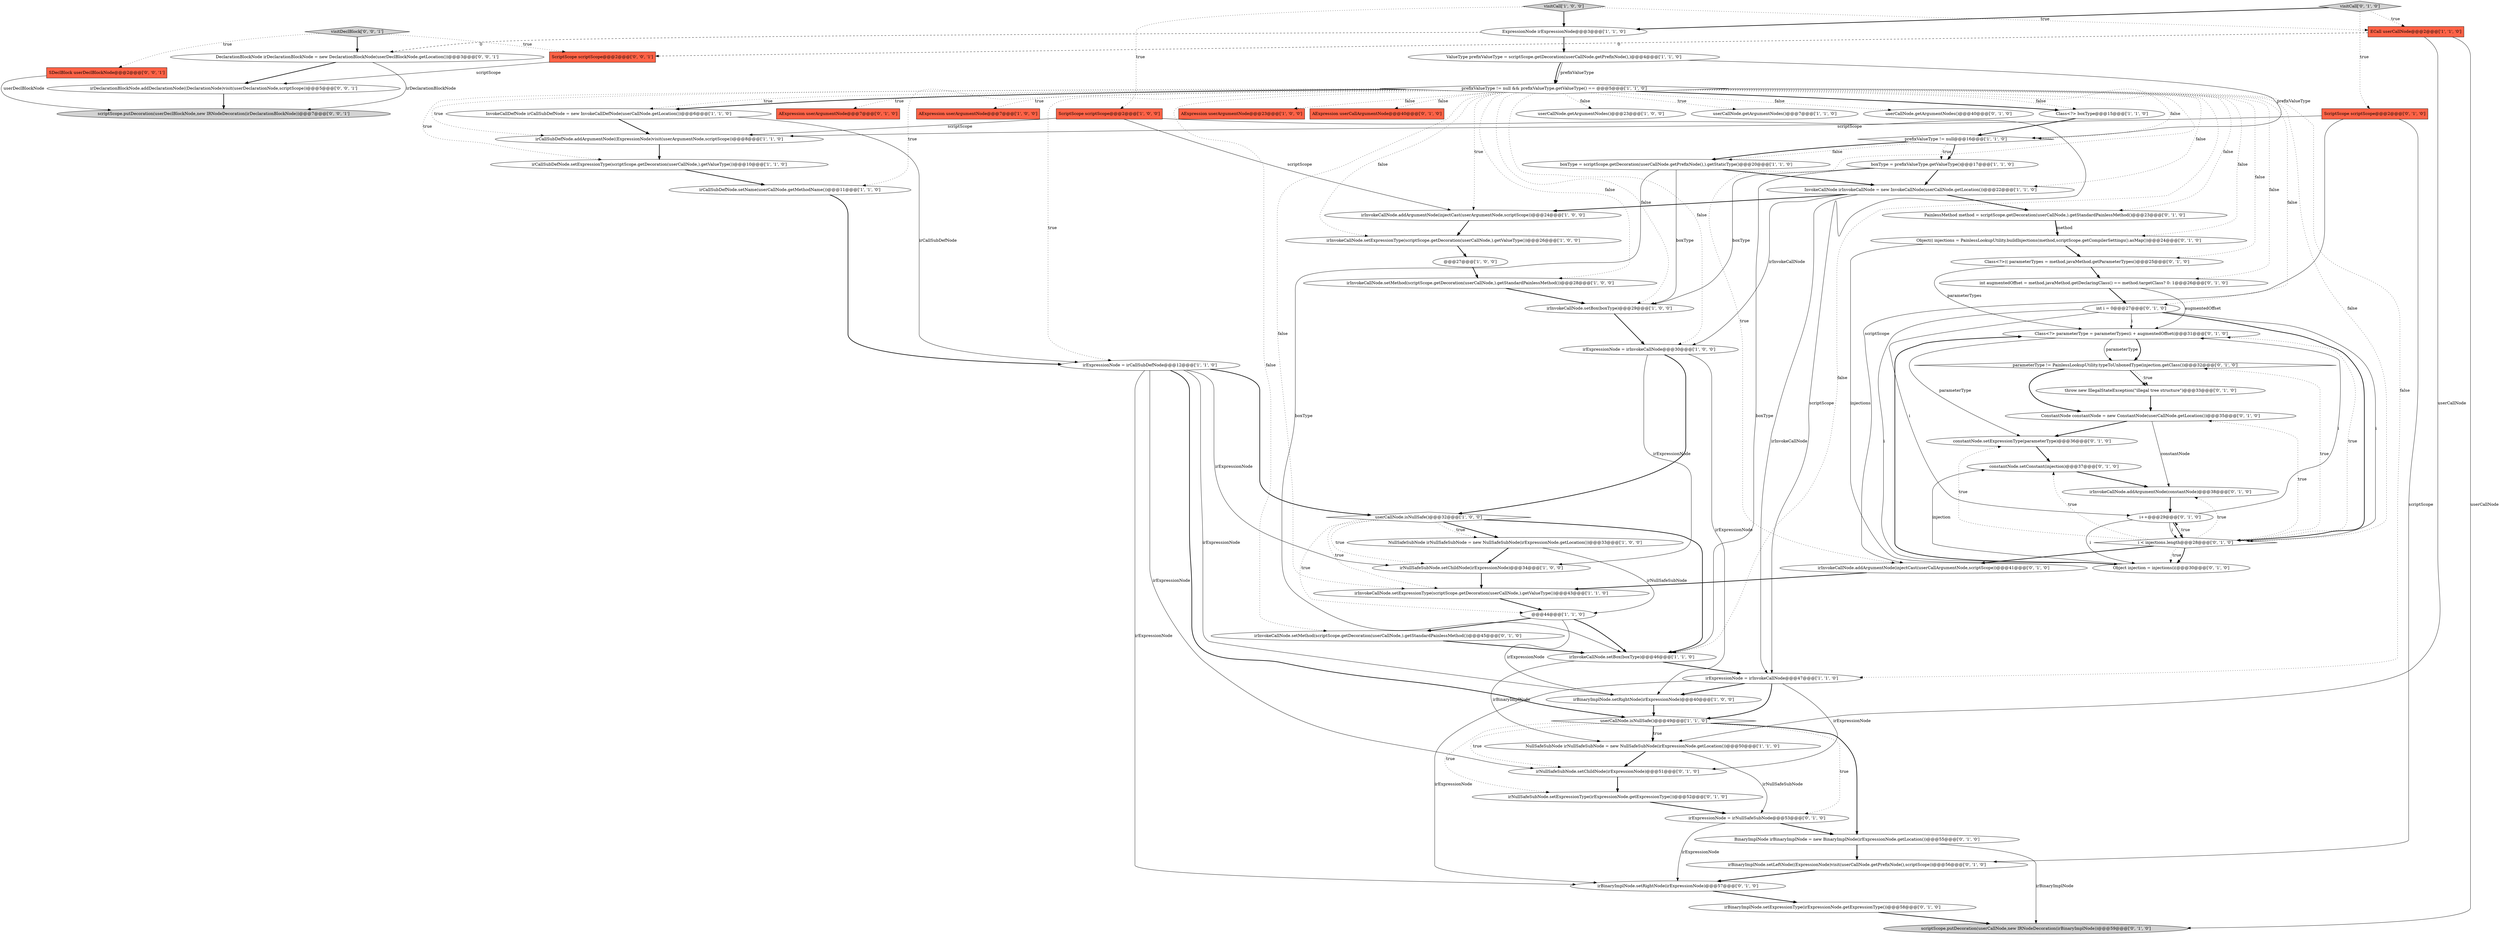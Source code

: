 digraph {
21 [style = filled, label = "irExpressionNode = irCallSubDefNode@@@12@@@['1', '1', '0']", fillcolor = white, shape = ellipse image = "AAA0AAABBB1BBB"];
67 [style = filled, label = "SDeclBlock userDeclBlockNode@@@2@@@['0', '0', '1']", fillcolor = tomato, shape = box image = "AAA0AAABBB3BBB"];
2 [style = filled, label = "userCallNode.getArgumentNodes()@@@23@@@['1', '0', '0']", fillcolor = white, shape = ellipse image = "AAA0AAABBB1BBB"];
27 [style = filled, label = "userCallNode.getArgumentNodes()@@@7@@@['1', '1', '0']", fillcolor = white, shape = ellipse image = "AAA0AAABBB1BBB"];
61 [style = filled, label = "userCallNode.getArgumentNodes()@@@40@@@['0', '1', '0']", fillcolor = white, shape = ellipse image = "AAA1AAABBB2BBB"];
69 [style = filled, label = "visitDeclBlock['0', '0', '1']", fillcolor = lightgray, shape = diamond image = "AAA0AAABBB3BBB"];
30 [style = filled, label = "ExpressionNode irExpressionNode@@@3@@@['1', '1', '0']", fillcolor = white, shape = ellipse image = "AAA0AAABBB1BBB"];
42 [style = filled, label = "irBinaryImplNode.setRightNode(irExpressionNode)@@@57@@@['0', '1', '0']", fillcolor = white, shape = ellipse image = "AAA0AAABBB2BBB"];
44 [style = filled, label = "irBinaryImplNode.setLeftNode((ExpressionNode)visit(userCallNode.getPrefixNode(),scriptScope))@@@56@@@['0', '1', '0']", fillcolor = white, shape = ellipse image = "AAA0AAABBB2BBB"];
6 [style = filled, label = "ScriptScope scriptScope@@@2@@@['1', '0', '0']", fillcolor = tomato, shape = box image = "AAA0AAABBB1BBB"];
34 [style = filled, label = "irInvokeCallNode.setBox(boxType)@@@29@@@['1', '0', '0']", fillcolor = white, shape = ellipse image = "AAA0AAABBB1BBB"];
5 [style = filled, label = "irNullSafeSubNode.setChildNode(irExpressionNode)@@@34@@@['1', '0', '0']", fillcolor = white, shape = ellipse image = "AAA0AAABBB1BBB"];
23 [style = filled, label = "userCallNode.isNullSafe()@@@32@@@['1', '0', '0']", fillcolor = white, shape = diamond image = "AAA0AAABBB1BBB"];
26 [style = filled, label = "irExpressionNode = irInvokeCallNode@@@30@@@['1', '0', '0']", fillcolor = white, shape = ellipse image = "AAA0AAABBB1BBB"];
48 [style = filled, label = "ScriptScope scriptScope@@@2@@@['0', '1', '0']", fillcolor = tomato, shape = box image = "AAA0AAABBB2BBB"];
1 [style = filled, label = "boxType = prefixValueType.getValueType()@@@17@@@['1', '1', '0']", fillcolor = white, shape = ellipse image = "AAA0AAABBB1BBB"];
55 [style = filled, label = "Object injection = injections(i(@@@30@@@['0', '1', '0']", fillcolor = white, shape = ellipse image = "AAA1AAABBB2BBB"];
36 [style = filled, label = "Class<?>(( parameterTypes = method.javaMethod.getParameterTypes()@@@25@@@['0', '1', '0']", fillcolor = white, shape = ellipse image = "AAA1AAABBB2BBB"];
53 [style = filled, label = "visitCall['0', '1', '0']", fillcolor = lightgray, shape = diamond image = "AAA0AAABBB2BBB"];
62 [style = filled, label = "irNullSafeSubNode.setChildNode(irExpressionNode)@@@51@@@['0', '1', '0']", fillcolor = white, shape = ellipse image = "AAA0AAABBB2BBB"];
12 [style = filled, label = "InvokeCallNode irInvokeCallNode = new InvokeCallNode(userCallNode.getLocation())@@@22@@@['1', '1', '0']", fillcolor = white, shape = ellipse image = "AAA0AAABBB1BBB"];
38 [style = filled, label = "constantNode.setConstant(injection)@@@37@@@['0', '1', '0']", fillcolor = white, shape = ellipse image = "AAA1AAABBB2BBB"];
54 [style = filled, label = "irInvokeCallNode.addArgumentNode(injectCast(userCallArgumentNode,scriptScope))@@@41@@@['0', '1', '0']", fillcolor = white, shape = ellipse image = "AAA1AAABBB2BBB"];
31 [style = filled, label = "Class<?> boxType@@@15@@@['1', '1', '0']", fillcolor = white, shape = ellipse image = "AAA0AAABBB1BBB"];
66 [style = filled, label = "scriptScope.putDecoration(userDeclBlockNode,new IRNodeDecoration(irDeclarationBlockNode))@@@7@@@['0', '0', '1']", fillcolor = lightgray, shape = ellipse image = "AAA0AAABBB3BBB"];
25 [style = filled, label = "userCallNode.isNullSafe()@@@49@@@['1', '1', '0']", fillcolor = white, shape = diamond image = "AAA0AAABBB1BBB"];
57 [style = filled, label = "int augmentedOffset = method.javaMethod.getDeclaringClass() == method.targetClass? 0: 1@@@26@@@['0', '1', '0']", fillcolor = white, shape = ellipse image = "AAA1AAABBB2BBB"];
37 [style = filled, label = "i++@@@29@@@['0', '1', '0']", fillcolor = white, shape = ellipse image = "AAA1AAABBB2BBB"];
70 [style = filled, label = "irDeclarationBlockNode.addDeclarationNode((DeclarationNode)visit(userDeclarationNode,scriptScope))@@@5@@@['0', '0', '1']", fillcolor = white, shape = ellipse image = "AAA0AAABBB3BBB"];
0 [style = filled, label = "boxType = scriptScope.getDecoration(userCallNode.getPrefixNode(),).getStaticType()@@@20@@@['1', '1', '0']", fillcolor = white, shape = ellipse image = "AAA0AAABBB1BBB"];
58 [style = filled, label = "ConstantNode constantNode = new ConstantNode(userCallNode.getLocation())@@@35@@@['0', '1', '0']", fillcolor = white, shape = ellipse image = "AAA1AAABBB2BBB"];
40 [style = filled, label = "throw new IllegalStateException(\"illegal tree structure\")@@@33@@@['0', '1', '0']", fillcolor = white, shape = ellipse image = "AAA1AAABBB2BBB"];
49 [style = filled, label = "scriptScope.putDecoration(userCallNode,new IRNodeDecoration(irBinaryImplNode))@@@59@@@['0', '1', '0']", fillcolor = lightgray, shape = ellipse image = "AAA0AAABBB2BBB"];
15 [style = filled, label = "irCallSubDefNode.addArgumentNode((ExpressionNode)visit(userArgumentNode,scriptScope))@@@8@@@['1', '1', '0']", fillcolor = white, shape = ellipse image = "AAA0AAABBB1BBB"];
8 [style = filled, label = "NullSafeSubNode irNullSafeSubNode = new NullSafeSubNode(irExpressionNode.getLocation())@@@50@@@['1', '1', '0']", fillcolor = white, shape = ellipse image = "AAA0AAABBB1BBB"];
35 [style = filled, label = "irBinaryImplNode.setRightNode(irExpressionNode)@@@40@@@['1', '0', '0']", fillcolor = white, shape = ellipse image = "AAA0AAABBB1BBB"];
45 [style = filled, label = "AExpression userArgumentNode@@@7@@@['0', '1', '0']", fillcolor = tomato, shape = box image = "AAA0AAABBB2BBB"];
22 [style = filled, label = "irInvokeCallNode.setExpressionType(scriptScope.getDecoration(userCallNode,).getValueType())@@@26@@@['1', '0', '0']", fillcolor = white, shape = ellipse image = "AAA0AAABBB1BBB"];
20 [style = filled, label = "AExpression userArgumentNode@@@7@@@['1', '0', '0']", fillcolor = tomato, shape = box image = "AAA0AAABBB1BBB"];
43 [style = filled, label = "irExpressionNode = irNullSafeSubNode@@@53@@@['0', '1', '0']", fillcolor = white, shape = ellipse image = "AAA0AAABBB2BBB"];
50 [style = filled, label = "irBinaryImplNode.setExpressionType(irExpressionNode.getExpressionType())@@@58@@@['0', '1', '0']", fillcolor = white, shape = ellipse image = "AAA0AAABBB2BBB"];
11 [style = filled, label = "prefixValueType != null@@@16@@@['1', '1', '0']", fillcolor = white, shape = diamond image = "AAA0AAABBB1BBB"];
52 [style = filled, label = "Class<?> parameterType = parameterTypes(i + augmentedOffset(@@@31@@@['0', '1', '0']", fillcolor = white, shape = ellipse image = "AAA1AAABBB2BBB"];
63 [style = filled, label = "int i = 0@@@27@@@['0', '1', '0']", fillcolor = white, shape = ellipse image = "AAA1AAABBB2BBB"];
14 [style = filled, label = "irInvokeCallNode.setExpressionType(scriptScope.getDecoration(userCallNode,).getValueType())@@@43@@@['1', '1', '0']", fillcolor = white, shape = ellipse image = "AAA0AAABBB1BBB"];
59 [style = filled, label = "i < injections.length@@@28@@@['0', '1', '0']", fillcolor = white, shape = diamond image = "AAA1AAABBB2BBB"];
19 [style = filled, label = "visitCall['1', '0', '0']", fillcolor = lightgray, shape = diamond image = "AAA0AAABBB1BBB"];
9 [style = filled, label = "NullSafeSubNode irNullSafeSubNode = new NullSafeSubNode(irExpressionNode.getLocation())@@@33@@@['1', '0', '0']", fillcolor = white, shape = ellipse image = "AAA0AAABBB1BBB"];
24 [style = filled, label = "irCallSubDefNode.setName(userCallNode.getMethodName())@@@11@@@['1', '1', '0']", fillcolor = white, shape = ellipse image = "AAA0AAABBB1BBB"];
41 [style = filled, label = "BinaryImplNode irBinaryImplNode = new BinaryImplNode(irExpressionNode.getLocation())@@@55@@@['0', '1', '0']", fillcolor = white, shape = ellipse image = "AAA0AAABBB2BBB"];
68 [style = filled, label = "ScriptScope scriptScope@@@2@@@['0', '0', '1']", fillcolor = tomato, shape = box image = "AAA0AAABBB3BBB"];
65 [style = filled, label = "irInvokeCallNode.setMethod(scriptScope.getDecoration(userCallNode,).getStandardPainlessMethod())@@@45@@@['0', '1', '0']", fillcolor = white, shape = ellipse image = "AAA0AAABBB2BBB"];
16 [style = filled, label = "AExpression userArgumentNode@@@23@@@['1', '0', '0']", fillcolor = tomato, shape = box image = "AAA0AAABBB1BBB"];
7 [style = filled, label = "ValueType prefixValueType = scriptScope.getDecoration(userCallNode.getPrefixNode(),)@@@4@@@['1', '1', '0']", fillcolor = white, shape = ellipse image = "AAA0AAABBB1BBB"];
46 [style = filled, label = "AExpression userCallArgumentNode@@@40@@@['0', '1', '0']", fillcolor = tomato, shape = box image = "AAA0AAABBB2BBB"];
4 [style = filled, label = "@@@44@@@['1', '1', '0']", fillcolor = white, shape = ellipse image = "AAA0AAABBB1BBB"];
29 [style = filled, label = "prefixValueType != null && prefixValueType.getValueType() == @@@5@@@['1', '1', '0']", fillcolor = white, shape = diamond image = "AAA0AAABBB1BBB"];
28 [style = filled, label = "irInvokeCallNode.setBox(boxType)@@@46@@@['1', '1', '0']", fillcolor = white, shape = ellipse image = "AAA0AAABBB1BBB"];
32 [style = filled, label = "ECall userCallNode@@@2@@@['1', '1', '0']", fillcolor = tomato, shape = box image = "AAA0AAABBB1BBB"];
47 [style = filled, label = "parameterType != PainlessLookupUtility.typeToUnboxedType(injection.getClass())@@@32@@@['0', '1', '0']", fillcolor = white, shape = diamond image = "AAA1AAABBB2BBB"];
71 [style = filled, label = "DeclarationBlockNode irDeclarationBlockNode = new DeclarationBlockNode(userDeclBlockNode.getLocation())@@@3@@@['0', '0', '1']", fillcolor = white, shape = ellipse image = "AAA0AAABBB3BBB"];
39 [style = filled, label = "constantNode.setExpressionType(parameterType)@@@36@@@['0', '1', '0']", fillcolor = white, shape = ellipse image = "AAA1AAABBB2BBB"];
64 [style = filled, label = "irNullSafeSubNode.setExpressionType(irExpressionNode.getExpressionType())@@@52@@@['0', '1', '0']", fillcolor = white, shape = ellipse image = "AAA0AAABBB2BBB"];
10 [style = filled, label = "InvokeCallDefNode irCallSubDefNode = new InvokeCallDefNode(userCallNode.getLocation())@@@6@@@['1', '1', '0']", fillcolor = white, shape = ellipse image = "AAA0AAABBB1BBB"];
51 [style = filled, label = "Object(( injections = PainlessLookupUtility.buildInjections(method,scriptScope.getCompilerSettings().asMap())@@@24@@@['0', '1', '0']", fillcolor = white, shape = ellipse image = "AAA0AAABBB2BBB"];
13 [style = filled, label = "@@@27@@@['1', '0', '0']", fillcolor = white, shape = ellipse image = "AAA0AAABBB1BBB"];
17 [style = filled, label = "irInvokeCallNode.setMethod(scriptScope.getDecoration(userCallNode,).getStandardPainlessMethod())@@@28@@@['1', '0', '0']", fillcolor = white, shape = ellipse image = "AAA0AAABBB1BBB"];
56 [style = filled, label = "PainlessMethod method = scriptScope.getDecoration(userCallNode,).getStandardPainlessMethod()@@@23@@@['0', '1', '0']", fillcolor = white, shape = ellipse image = "AAA0AAABBB2BBB"];
3 [style = filled, label = "irCallSubDefNode.setExpressionType(scriptScope.getDecoration(userCallNode,).getValueType())@@@10@@@['1', '1', '0']", fillcolor = white, shape = ellipse image = "AAA0AAABBB1BBB"];
18 [style = filled, label = "irExpressionNode = irInvokeCallNode@@@47@@@['1', '1', '0']", fillcolor = white, shape = ellipse image = "AAA0AAABBB1BBB"];
60 [style = filled, label = "irInvokeCallNode.addArgumentNode(constantNode)@@@38@@@['0', '1', '0']", fillcolor = white, shape = ellipse image = "AAA1AAABBB2BBB"];
33 [style = filled, label = "irInvokeCallNode.addArgumentNode(injectCast(userArgumentNode,scriptScope))@@@24@@@['1', '0', '0']", fillcolor = white, shape = ellipse image = "AAA0AAABBB1BBB"];
24->21 [style = bold, label=""];
6->15 [style = solid, label="scriptScope"];
26->5 [style = solid, label="irExpressionNode"];
12->33 [style = bold, label=""];
23->9 [style = bold, label=""];
3->24 [style = bold, label=""];
5->14 [style = bold, label=""];
7->29 [style = solid, label="prefixValueType"];
48->15 [style = solid, label="scriptScope"];
29->63 [style = dotted, label="false"];
25->43 [style = dotted, label="true"];
59->47 [style = dotted, label="true"];
44->42 [style = bold, label=""];
29->61 [style = dotted, label="false"];
41->49 [style = solid, label="irBinaryImplNode"];
29->10 [style = dotted, label="true"];
59->55 [style = dotted, label="true"];
59->37 [style = dotted, label="true"];
37->59 [style = solid, label="i"];
48->44 [style = solid, label="scriptScope"];
0->28 [style = solid, label="boxType"];
8->62 [style = bold, label=""];
51->36 [style = bold, label=""];
29->22 [style = dotted, label="false"];
42->50 [style = bold, label=""];
59->52 [style = dotted, label="true"];
58->39 [style = bold, label=""];
19->32 [style = dotted, label="true"];
29->11 [style = dotted, label="false"];
43->41 [style = bold, label=""];
21->25 [style = bold, label=""];
9->4 [style = solid, label="irNullSafeSubNode"];
12->18 [style = solid, label="irInvokeCallNode"];
59->58 [style = dotted, label="true"];
10->21 [style = solid, label="irCallSubDefNode"];
29->34 [style = dotted, label="false"];
30->7 [style = bold, label=""];
11->1 [style = dotted, label="true"];
7->29 [style = bold, label=""];
69->71 [style = bold, label=""];
28->18 [style = bold, label=""];
38->60 [style = bold, label=""];
53->48 [style = dotted, label="true"];
26->23 [style = bold, label=""];
10->15 [style = bold, label=""];
25->41 [style = bold, label=""];
29->59 [style = dotted, label="false"];
34->26 [style = bold, label=""];
54->14 [style = bold, label=""];
22->13 [style = bold, label=""];
64->43 [style = bold, label=""];
71->70 [style = bold, label=""];
69->67 [style = dotted, label="true"];
25->62 [style = dotted, label="true"];
25->64 [style = dotted, label="true"];
71->66 [style = solid, label="irDeclarationBlockNode"];
11->0 [style = dotted, label="false"];
52->39 [style = solid, label="parameterType"];
29->2 [style = dotted, label="false"];
18->42 [style = solid, label="irExpressionNode"];
21->35 [style = solid, label="irExpressionNode"];
41->44 [style = bold, label=""];
1->12 [style = bold, label=""];
70->66 [style = bold, label=""];
59->38 [style = dotted, label="true"];
56->51 [style = solid, label="method"];
32->8 [style = solid, label="userCallNode"];
53->32 [style = dotted, label="true"];
21->62 [style = solid, label="irExpressionNode"];
29->18 [style = dotted, label="false"];
37->55 [style = solid, label="i"];
47->40 [style = bold, label=""];
29->51 [style = dotted, label="false"];
0->12 [style = bold, label=""];
7->11 [style = solid, label="prefixValueType"];
18->62 [style = solid, label="irExpressionNode"];
26->35 [style = solid, label="irExpressionNode"];
8->43 [style = solid, label="irNullSafeSubNode"];
53->30 [style = bold, label=""];
29->45 [style = dotted, label="true"];
29->14 [style = dotted, label="false"];
15->3 [style = bold, label=""];
29->10 [style = bold, label=""];
29->31 [style = dotted, label="false"];
32->49 [style = solid, label="userCallNode"];
35->25 [style = bold, label=""];
40->58 [style = bold, label=""];
55->52 [style = bold, label=""];
57->52 [style = solid, label="augmentedOffset"];
29->20 [style = dotted, label="true"];
32->68 [style = dashed, label="0"];
57->63 [style = bold, label=""];
6->18 [style = solid, label="scriptScope"];
37->52 [style = solid, label="i"];
36->57 [style = bold, label=""];
29->24 [style = dotted, label="true"];
28->8 [style = solid, label="irBinaryImplNode"];
56->51 [style = bold, label=""];
31->11 [style = bold, label=""];
29->28 [style = dotted, label="false"];
0->34 [style = solid, label="boxType"];
29->56 [style = dotted, label="false"];
13->17 [style = bold, label=""];
59->60 [style = dotted, label="true"];
11->0 [style = bold, label=""];
4->65 [style = bold, label=""];
23->5 [style = dotted, label="true"];
63->55 [style = solid, label="i"];
23->14 [style = dotted, label="true"];
59->54 [style = bold, label=""];
29->54 [style = dotted, label="true"];
47->40 [style = dotted, label="true"];
63->59 [style = bold, label=""];
4->35 [style = solid, label="irExpressionNode"];
36->52 [style = solid, label="parameterTypes"];
23->9 [style = dotted, label="true"];
29->57 [style = dotted, label="false"];
29->27 [style = dotted, label="true"];
63->37 [style = solid, label="i"];
29->31 [style = bold, label=""];
67->66 [style = solid, label="userDeclBlockNode"];
21->5 [style = solid, label="irExpressionNode"];
19->6 [style = dotted, label="true"];
68->70 [style = solid, label="scriptScope"];
9->5 [style = bold, label=""];
47->58 [style = bold, label=""];
29->21 [style = dotted, label="true"];
63->52 [style = solid, label="i"];
18->35 [style = bold, label=""];
52->47 [style = bold, label=""];
30->71 [style = dashed, label="0"];
6->33 [style = solid, label="scriptScope"];
55->38 [style = solid, label="injection"];
29->15 [style = dotted, label="true"];
1->28 [style = solid, label="boxType"];
58->60 [style = solid, label="constantNode"];
51->55 [style = solid, label="injections"];
19->30 [style = bold, label=""];
52->47 [style = solid, label="parameterType"];
43->42 [style = solid, label="irExpressionNode"];
29->17 [style = dotted, label="false"];
25->8 [style = dotted, label="true"];
62->64 [style = bold, label=""];
39->38 [style = bold, label=""];
18->25 [style = bold, label=""];
48->54 [style = solid, label="scriptScope"];
11->1 [style = bold, label=""];
23->4 [style = dotted, label="true"];
60->37 [style = bold, label=""];
65->28 [style = bold, label=""];
29->46 [style = dotted, label="false"];
33->22 [style = bold, label=""];
4->28 [style = bold, label=""];
59->55 [style = bold, label=""];
29->12 [style = dotted, label="false"];
29->26 [style = dotted, label="false"];
69->68 [style = dotted, label="true"];
63->59 [style = solid, label="i"];
50->49 [style = bold, label=""];
12->56 [style = bold, label=""];
29->65 [style = dotted, label="false"];
29->33 [style = dotted, label="true"];
25->8 [style = bold, label=""];
59->39 [style = dotted, label="true"];
23->28 [style = bold, label=""];
29->16 [style = dotted, label="false"];
1->34 [style = solid, label="boxType"];
17->34 [style = bold, label=""];
14->4 [style = bold, label=""];
37->59 [style = bold, label=""];
21->23 [style = bold, label=""];
21->42 [style = solid, label="irExpressionNode"];
29->3 [style = dotted, label="true"];
29->36 [style = dotted, label="false"];
12->26 [style = solid, label="irInvokeCallNode"];
}
